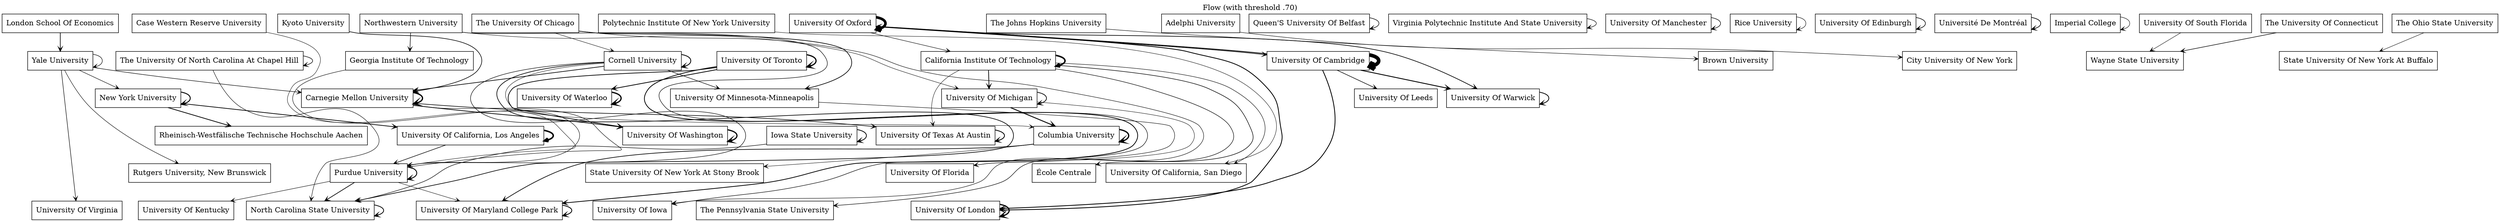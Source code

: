 digraph transition {
 node[shape="rectangle"];
 edge[arrowhead="vee", arrowsize=0.8, weight=0.1]; 
  labelloc="t"; 
 label="Flow (with threshold .70)"; 
   "Iowa State University" -> "Iowa State University" [penwidth = "1.4"];
   "The University Of Chicago" -> "University Of Minnesota-Minneapolis" [penwidth = "1.2"];
   "The University Of Chicago" -> "Cornell University" [penwidth = ".7"];
   "University Of London" -> "University Of London" [penwidth = "2.2"];
   "University Of Michigan" -> "University Of Michigan" [penwidth = "1.3"];
   "Yale University" -> "Yale University" [penwidth = ".9"];
   "Yale University" -> "Rutgers University, New Brunswick" [penwidth = ".8"];
   "California Institute Of Technology" -> "California Institute Of Technology" [penwidth = "2.8"];
   "Cornell University" -> "Purdue University" [penwidth = ".9"];
   "University Of Michigan" -> "University Of Florida" [penwidth = ".7"];
   "Cornell University" -> "University Of Minnesota-Minneapolis" [penwidth = ".9"];
   "The University Of Chicago" -> "University Of Iowa" [penwidth = ".8"];
   "Columbia University" -> "Columbia University" [penwidth = "2.4"];
   "University Of Cambridge" -> "University Of London" [penwidth = "1.5"];
   "University Of Oxford" -> "University Of Oxford" [penwidth = "5.0"];
   "University Of California, Los Angeles" -> "Purdue University" [penwidth = "1.0"];
   "The Johns Hopkins University" -> "Brown University" [penwidth = ".8"];
   "California Institute Of Technology" -> "University Of Michigan" [penwidth = "1.3"];
   "Yale University" -> "University Of Virginia" [penwidth = ".9"];
   "Columbia University" -> "State University Of New York At Stony Brook" [penwidth = ".7"];
   "Purdue University" -> "North Carolina State University" [penwidth = "1.2"];
   "New York University" -> "University Of California, Los Angeles" [penwidth = "1.3"];
   "Adelphi University" -> "City University Of New York" [penwidth = ".8"];
   "California Institute Of Technology" -> "University Of California, San Diego" [penwidth = ".8"];
   "California Institute Of Technology" -> "The Pennsylvania State University" [penwidth = ".9"];
   "North Carolina State University" -> "North Carolina State University" [penwidth = "1.4"];
   "University Of Washington" -> "University Of Washington" [penwidth = "2.2"];
   "Northwestern University" -> "Georgia Institute Of Technology" [penwidth = "1.0"];
   "Northwestern University" -> "University Of Iowa" [penwidth = ".9"];
   "The University Of North Carolina At Chapel Hill" -> "The University Of North Carolina At Chapel Hill" [penwidth = "1.0"];
   "Carnegie Mellon University" -> "Carnegie Mellon University" [penwidth = "2.4"];
   "University Of Texas At Austin" -> "University Of Texas At Austin" [penwidth = "1.5"];
   "Columbia University" -> "University Of Maryland College Park" [penwidth = "1.2"];
   "Cornell University" -> "Cornell University" [penwidth = "1.5"];
   "Yale University" -> "New York University" [penwidth = ".8"];
   "New York University" -> "New York University" [penwidth = "1.7"];
   "The University Of North Carolina At Chapel Hill" -> "North Carolina State University" [penwidth = ".8"];
   "Queen'S University Of Belfast" -> "Queen'S University Of Belfast" [penwidth = "1.0"];
   "Cornell University" -> "North Carolina State University" [penwidth = "1.2"];
   "University Of Oxford" -> "University Of Cambridge" [penwidth = "1.1"];
   "Iowa State University" -> "North Carolina State University" [penwidth = ".9"];
   "University Of Toronto" -> "University Of Maryland College Park" [penwidth = "1.4"];
   "Virginia Polytechnic Institute And State University" -> "Virginia Polytechnic Institute And State University" [penwidth = ".9"];
   "University Of Oxford" -> "University Of London" [penwidth = "1.5"];
   "University Of Cambridge" -> "University Of Cambridge" [penwidth = "6.9"];
   "University Of Toronto" -> "University Of Toronto" [penwidth = "2.2"];
   "University Of Toronto" -> "University Of Waterloo" [penwidth = "1.4"];
   "University Of Toronto" -> "University Of Washington" [penwidth = "1.3"];
   "Purdue University" -> "University Of Kentucky" [penwidth = ".8"];
   "Purdue University" -> "Purdue University" [penwidth = "1.6"];
   "University Of Minnesota-Minneapolis" -> "University Of Florida" [penwidth = ".8"];
   "University Of Manchester" -> "University Of Manchester" [penwidth = "1.0"];
   "Rice University" -> "Rice University" [penwidth = ".8"];
   "University Of Edinburgh" -> "University Of Edinburgh" [penwidth = "1.1"];
   "University Of Warwick" -> "University Of Warwick" [penwidth = "1.4"];
   "University Of Cambridge" -> "University Of Warwick" [penwidth = "1.6"];
   "University Of Oxford" -> "University Of Warwick" [penwidth = "1.2"];
   "University Of California, Los Angeles" -> "University Of California, Los Angeles" [penwidth = "2.8"];
   "University Of Cambridge" -> "University Of Oxford" [penwidth = "1.4"];
   "University Of Waterloo" -> "University Of Waterloo" [penwidth = "2.3"];
   "New York University" -> "Rheinisch-Westfälische Technische Hochschule Aachen" [penwidth = "1.4"];
   "Yale University" -> "Carnegie Mellon University" [penwidth = ".9"];
   "University Of Cambridge" -> "University Of Leeds" [penwidth = "1.0"];
   "Cornell University" -> "Carnegie Mellon University" [penwidth = "1.2"];
   "University Of Maryland College Park" -> "University Of Maryland College Park" [penwidth = "1.5"];
   "Purdue University" -> "University Of Maryland College Park" [penwidth = ".7"];
   "University Of Michigan" -> "Columbia University" [penwidth = "1.7"];
   "Kyoto University" -> "Carnegie Mellon University" [penwidth = "1.1"];
   "Carnegie Mellon University" -> "University Of Washington" [penwidth = "1.3"];
   "Georgia Institute Of Technology" -> "Purdue University" [penwidth = ".8"];
   "London School Of Economics" -> "Yale University" [penwidth = "1.2"];
   "Université De Montréal" -> "Université De Montréal" [penwidth = "1.2"];
   "Cornell University" -> "Columbia University" [penwidth = ".7"];
   "Carnegie Mellon University" -> "Purdue University" [penwidth = ".8"];
   "Case Western Reserve University" -> "Purdue University" [penwidth = ".7"];
   "Imperial College" -> "Imperial College" [penwidth = ".8"];
   "Carnegie Mellon University" -> "University Of Texas At Austin" [penwidth = "1.1"];
   "University Of South Florida" -> "Wayne State University" [penwidth = ".7"];
   "Northwestern University" -> "University Of Michigan" [penwidth = ".7"];
   "University Of Oxford" -> "California Institute Of Technology" [penwidth = ".8"];
   "The Ohio State University" -> "State University Of New York At Buffalo" [penwidth = ".7"];
   "The University Of Connecticut" -> "Wayne State University" [penwidth = "1.0"];
   "California Institute Of Technology" -> "École Centrale" [penwidth = "1.0"];
   "California Institute Of Technology" -> "University Of Texas At Austin" [penwidth = ".7"];
   "Polytechnic Institute Of New York University" -> "University Of California, San Diego" [penwidth = ".7"];
 }
